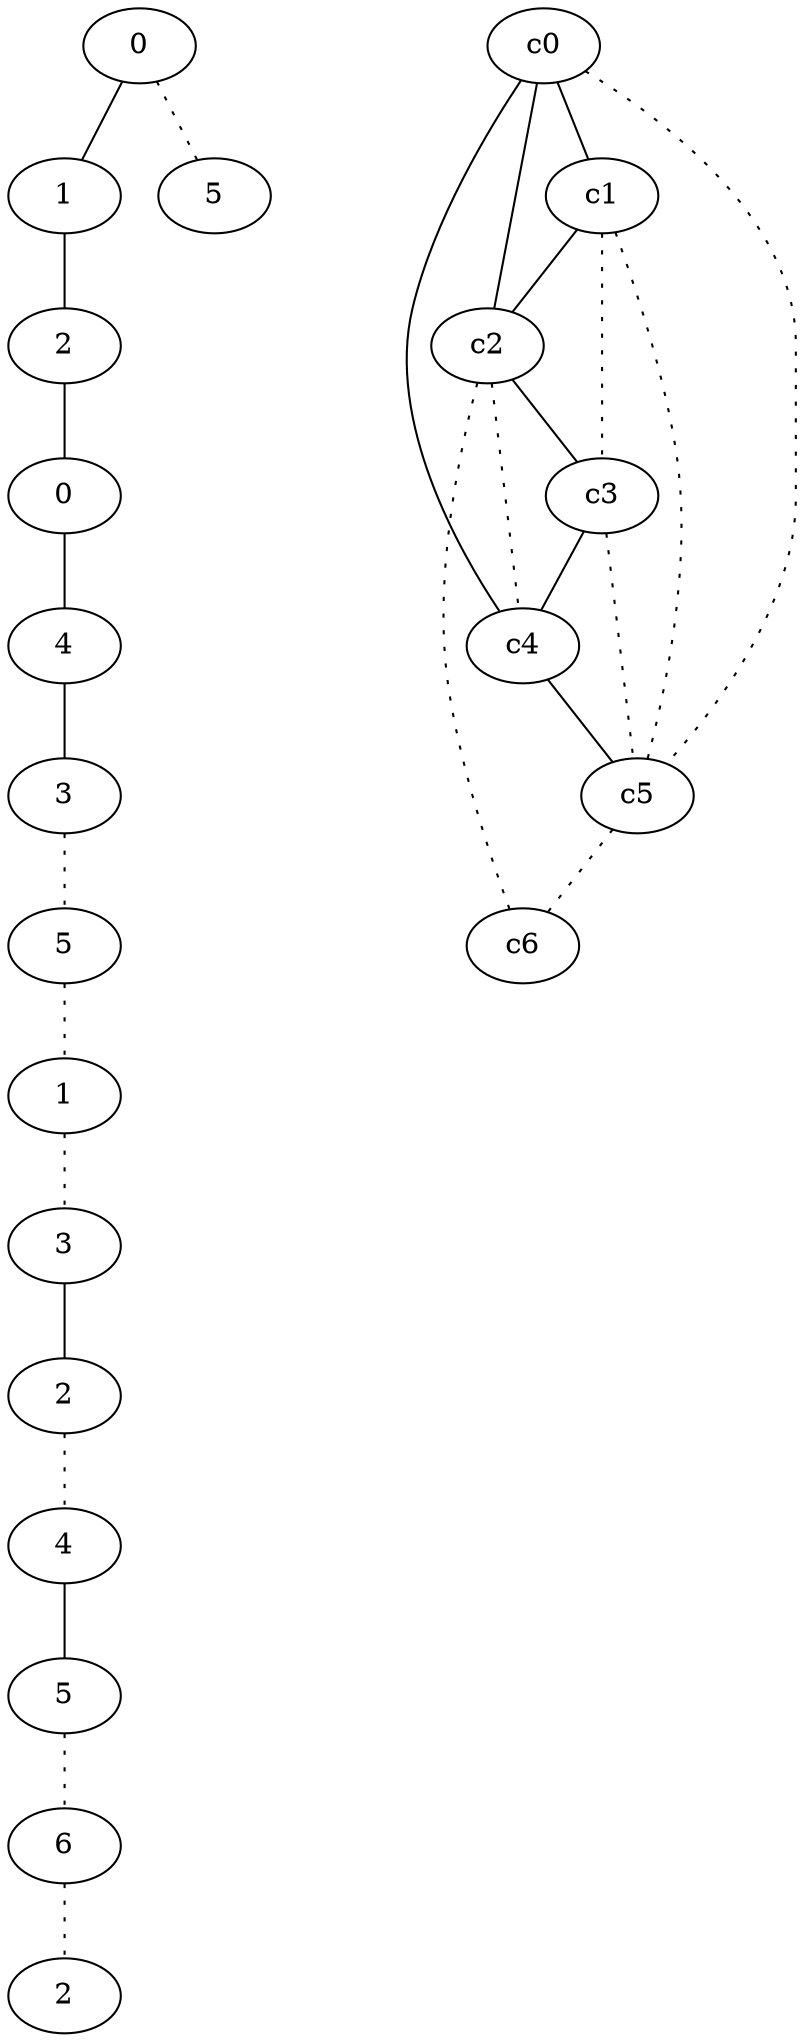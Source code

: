 graph {
a0[label=0];
a1[label=1];
a2[label=2];
a3[label=0];
a4[label=4];
a5[label=3];
a6[label=5];
a7[label=1];
a8[label=3];
a9[label=2];
a10[label=4];
a11[label=5];
a12[label=6];
a13[label=2];
a14[label=5];
a0 -- a1;
a0 -- a14 [style=dotted];
a1 -- a2;
a2 -- a3;
a3 -- a4;
a4 -- a5;
a5 -- a6 [style=dotted];
a6 -- a7 [style=dotted];
a7 -- a8 [style=dotted];
a8 -- a9;
a9 -- a10 [style=dotted];
a10 -- a11;
a11 -- a12 [style=dotted];
a12 -- a13 [style=dotted];
c0 -- c1;
c0 -- c2;
c0 -- c4;
c0 -- c5 [style=dotted];
c1 -- c2;
c1 -- c3 [style=dotted];
c1 -- c5 [style=dotted];
c2 -- c3;
c2 -- c4 [style=dotted];
c2 -- c6 [style=dotted];
c3 -- c4;
c3 -- c5 [style=dotted];
c4 -- c5;
c5 -- c6 [style=dotted];
}
